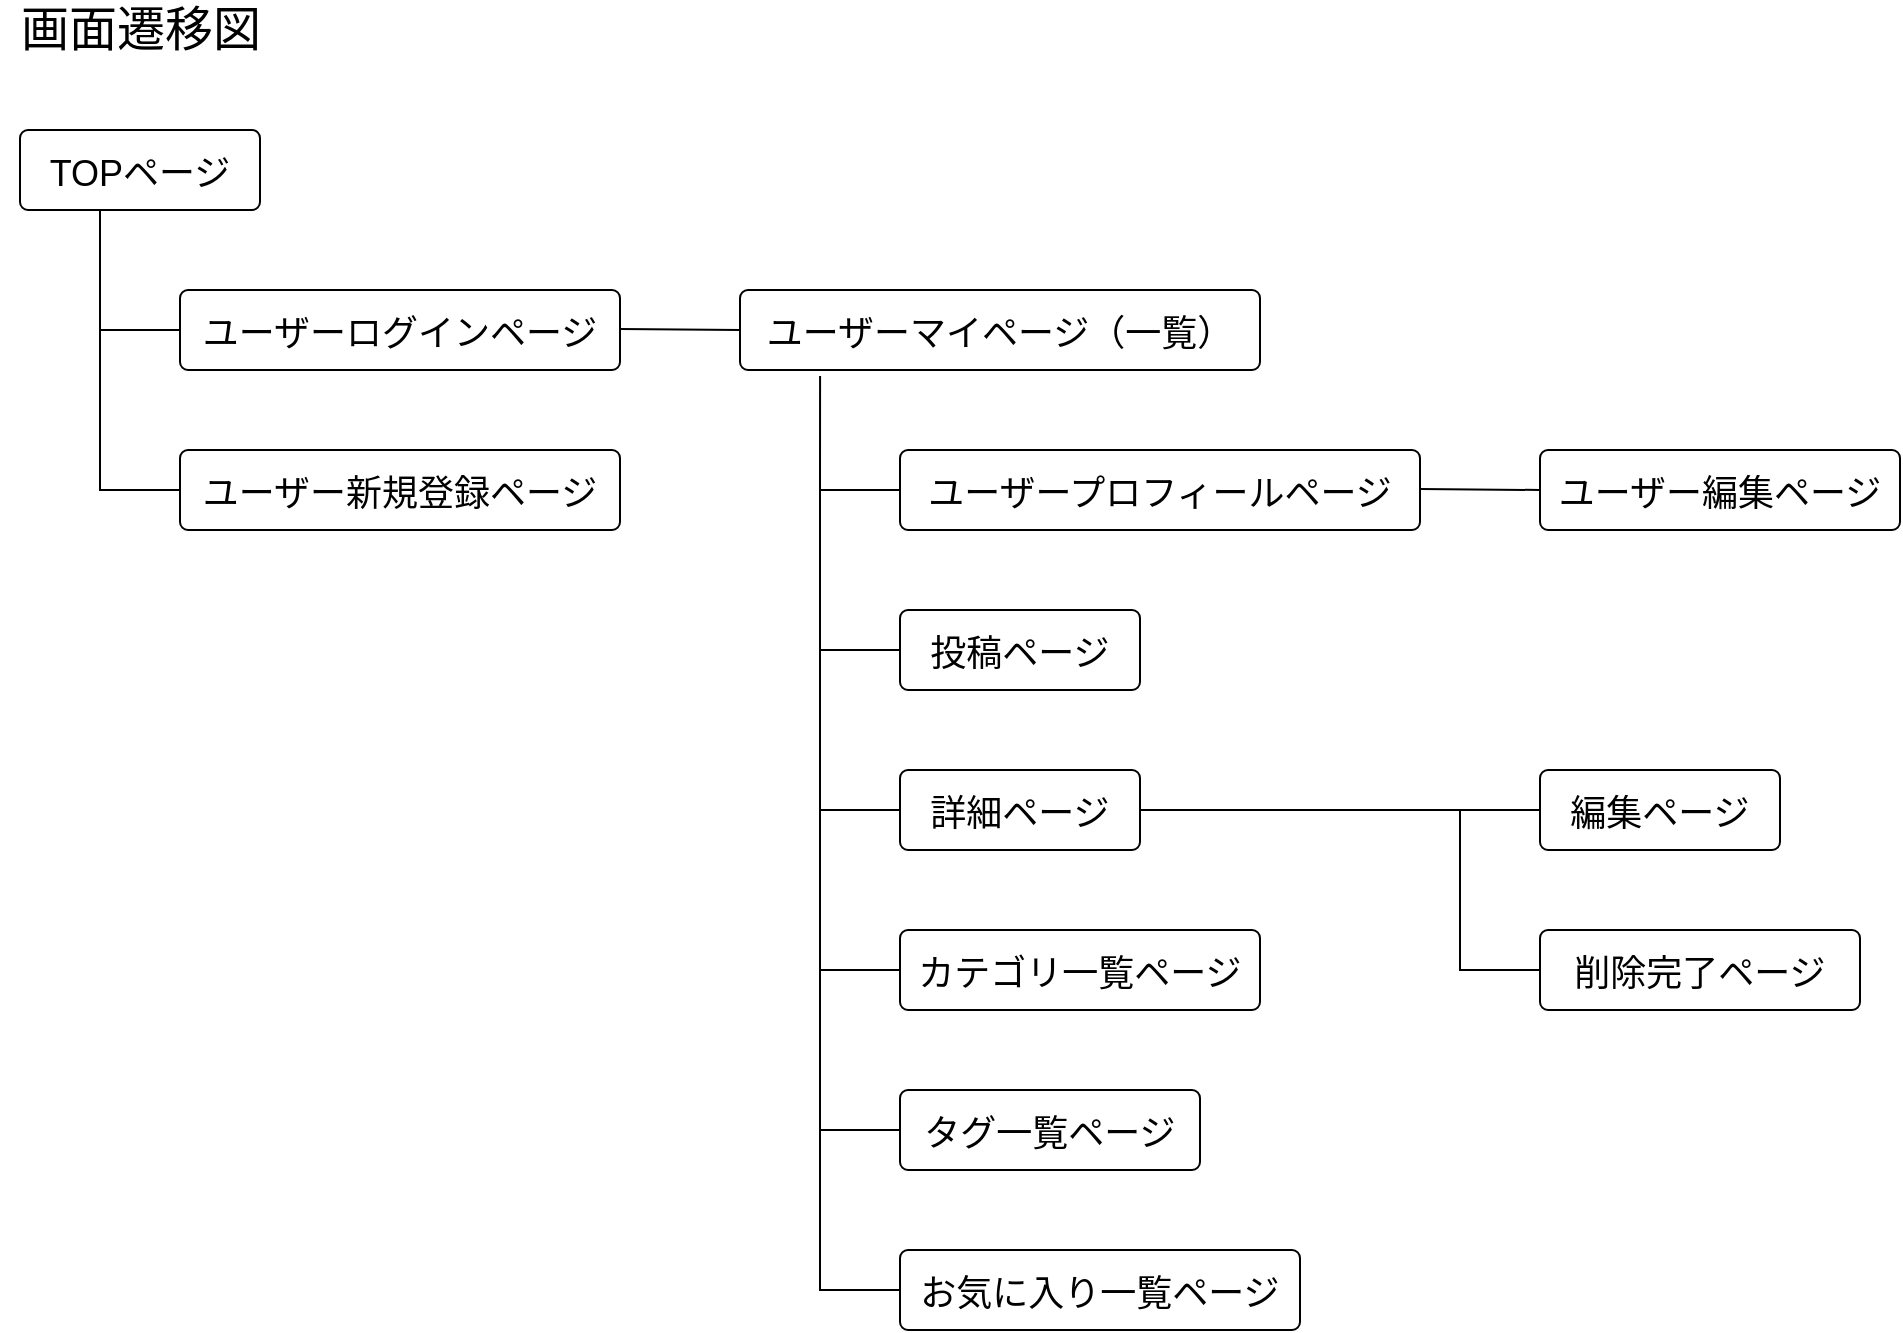 <mxfile>
    <diagram id="zcXqEdQ0TJcQUJvyiIXl" name="ページ1">
        <mxGraphModel dx="998" dy="700" grid="1" gridSize="10" guides="1" tooltips="1" connect="1" arrows="1" fold="1" page="1" pageScale="1" pageWidth="827" pageHeight="1169" math="0" shadow="0">
            <root>
                <mxCell id="0"/>
                <mxCell id="1" parent="0"/>
                <mxCell id="2" value="&lt;span style=&quot;font-size: 24px&quot;&gt;画面遷移図&lt;/span&gt;" style="text;html=1;resizable=0;autosize=1;align=center;verticalAlign=middle;points=[];fillColor=none;strokeColor=none;rounded=0;" vertex="1" parent="1">
                    <mxGeometry x="30" y="20" width="140" height="20" as="geometry"/>
                </mxCell>
                <mxCell id="3" value="&lt;font style=&quot;font-size: 18px&quot;&gt;TOPページ&lt;/font&gt;" style="rounded=1;arcSize=10;whiteSpace=wrap;html=1;align=center;fontSize=24;" vertex="1" parent="1">
                    <mxGeometry x="40" y="80" width="120" height="40" as="geometry"/>
                </mxCell>
                <mxCell id="4" value="&lt;span style=&quot;font-size: 18px&quot;&gt;ユーザーログインページ&lt;/span&gt;" style="rounded=1;arcSize=10;whiteSpace=wrap;html=1;align=center;fontSize=24;" vertex="1" parent="1">
                    <mxGeometry x="120" y="160" width="220" height="40" as="geometry"/>
                </mxCell>
                <mxCell id="6" value="&lt;span style=&quot;font-size: 18px&quot;&gt;ユーザー新規登録ページ&lt;/span&gt;" style="rounded=1;arcSize=10;whiteSpace=wrap;html=1;align=center;fontSize=24;" vertex="1" parent="1">
                    <mxGeometry x="120" y="240" width="220" height="40" as="geometry"/>
                </mxCell>
                <mxCell id="7" value="&lt;span style=&quot;font-size: 18px&quot;&gt;ユーザープロフィールページ&lt;/span&gt;" style="rounded=1;arcSize=10;whiteSpace=wrap;html=1;align=center;fontSize=24;" vertex="1" parent="1">
                    <mxGeometry x="480" y="240" width="260" height="40" as="geometry"/>
                </mxCell>
                <mxCell id="8" value="&lt;span style=&quot;font-size: 18px&quot;&gt;ユーザーマイページ（一覧）&lt;/span&gt;" style="rounded=1;arcSize=10;whiteSpace=wrap;html=1;align=center;fontSize=24;" vertex="1" parent="1">
                    <mxGeometry x="400" y="160" width="260" height="40" as="geometry"/>
                </mxCell>
                <mxCell id="10" value="&lt;span style=&quot;font-size: 18px&quot;&gt;詳細ページ&lt;br&gt;&lt;/span&gt;" style="rounded=1;arcSize=10;whiteSpace=wrap;html=1;align=center;fontSize=24;" vertex="1" parent="1">
                    <mxGeometry x="480" y="400" width="120" height="40" as="geometry"/>
                </mxCell>
                <mxCell id="27" value="&lt;span style=&quot;font-size: 18px&quot;&gt;編集ページ&lt;br&gt;&lt;/span&gt;" style="rounded=1;arcSize=10;whiteSpace=wrap;html=1;align=center;fontSize=24;" vertex="1" parent="1">
                    <mxGeometry x="800" y="400" width="120" height="40" as="geometry"/>
                </mxCell>
                <mxCell id="28" value="&lt;span style=&quot;font-size: 18px&quot;&gt;削除完了ページ&lt;br&gt;&lt;/span&gt;" style="rounded=1;arcSize=10;whiteSpace=wrap;html=1;align=center;fontSize=24;" vertex="1" parent="1">
                    <mxGeometry x="800" y="480" width="160" height="40" as="geometry"/>
                </mxCell>
                <mxCell id="29" value="" style="endArrow=none;html=1;rounded=0;fontSize=18;exitX=1;exitY=0.5;exitDx=0;exitDy=0;entryX=0;entryY=0.5;entryDx=0;entryDy=0;" edge="1" parent="1" source="10" target="27">
                    <mxGeometry relative="1" as="geometry">
                        <mxPoint x="320" y="499.5" as="sourcePoint"/>
                        <mxPoint x="400" y="499.5" as="targetPoint"/>
                    </mxGeometry>
                </mxCell>
                <mxCell id="31" value="&lt;span style=&quot;font-size: 18px&quot;&gt;ユーザー編集ページ&lt;br&gt;&lt;/span&gt;" style="rounded=1;arcSize=10;whiteSpace=wrap;html=1;align=center;fontSize=24;" vertex="1" parent="1">
                    <mxGeometry x="800" y="240" width="180" height="40" as="geometry"/>
                </mxCell>
                <mxCell id="33" value="&lt;span style=&quot;font-size: 18px&quot;&gt;カテゴリ一覧ページ&lt;br&gt;&lt;/span&gt;" style="rounded=1;arcSize=10;whiteSpace=wrap;html=1;align=center;fontSize=24;" vertex="1" parent="1">
                    <mxGeometry x="480" y="480" width="180" height="40" as="geometry"/>
                </mxCell>
                <mxCell id="9" value="&lt;span style=&quot;font-size: 18px&quot;&gt;投稿ページ&lt;br&gt;&lt;/span&gt;" style="rounded=1;arcSize=10;whiteSpace=wrap;html=1;align=center;fontSize=24;" vertex="1" parent="1">
                    <mxGeometry x="480" y="320" width="120" height="40" as="geometry"/>
                </mxCell>
                <mxCell id="36" value="" style="endArrow=none;html=1;rounded=0;fontSize=18;entryX=0;entryY=0.5;entryDx=0;entryDy=0;exitX=0.154;exitY=1.075;exitDx=0;exitDy=0;exitPerimeter=0;" edge="1" parent="1" source="8" target="7">
                    <mxGeometry relative="1" as="geometry">
                        <mxPoint x="460" y="200" as="sourcePoint"/>
                        <mxPoint x="500" y="280" as="targetPoint"/>
                        <Array as="points">
                            <mxPoint x="440" y="260"/>
                        </Array>
                    </mxGeometry>
                </mxCell>
                <mxCell id="38" value="" style="endArrow=none;html=1;rounded=0;fontSize=18;entryX=0;entryY=0.5;entryDx=0;entryDy=0;" edge="1" parent="1">
                    <mxGeometry relative="1" as="geometry">
                        <mxPoint x="440" y="260" as="sourcePoint"/>
                        <mxPoint x="480" y="340" as="targetPoint"/>
                        <Array as="points">
                            <mxPoint x="440" y="340"/>
                        </Array>
                    </mxGeometry>
                </mxCell>
                <mxCell id="39" value="" style="endArrow=none;html=1;rounded=0;fontSize=18;entryX=0;entryY=0.5;entryDx=0;entryDy=0;" edge="1" parent="1" target="4">
                    <mxGeometry relative="1" as="geometry">
                        <mxPoint x="80" y="120" as="sourcePoint"/>
                        <mxPoint x="120" y="200" as="targetPoint"/>
                        <Array as="points">
                            <mxPoint x="80" y="180"/>
                        </Array>
                    </mxGeometry>
                </mxCell>
                <mxCell id="40" value="" style="endArrow=none;html=1;rounded=0;fontSize=18;entryX=0;entryY=0.5;entryDx=0;entryDy=0;" edge="1" parent="1">
                    <mxGeometry relative="1" as="geometry">
                        <mxPoint x="80" y="180" as="sourcePoint"/>
                        <mxPoint x="120" y="260" as="targetPoint"/>
                        <Array as="points">
                            <mxPoint x="80" y="260"/>
                        </Array>
                    </mxGeometry>
                </mxCell>
                <mxCell id="41" value="" style="endArrow=none;html=1;rounded=0;fontSize=18;exitX=1;exitY=0.5;exitDx=0;exitDy=0;entryX=0;entryY=0.5;entryDx=0;entryDy=0;" edge="1" parent="1" target="8">
                    <mxGeometry relative="1" as="geometry">
                        <mxPoint x="340" y="179.5" as="sourcePoint"/>
                        <mxPoint x="420" y="179.5" as="targetPoint"/>
                    </mxGeometry>
                </mxCell>
                <mxCell id="42" value="" style="endArrow=none;html=1;rounded=0;fontSize=18;entryX=0;entryY=0.5;entryDx=0;entryDy=0;" edge="1" parent="1">
                    <mxGeometry relative="1" as="geometry">
                        <mxPoint x="440" y="340" as="sourcePoint"/>
                        <mxPoint x="480" y="420" as="targetPoint"/>
                        <Array as="points">
                            <mxPoint x="440" y="420"/>
                        </Array>
                    </mxGeometry>
                </mxCell>
                <mxCell id="43" value="" style="endArrow=none;html=1;rounded=0;fontSize=18;exitX=1;exitY=0.5;exitDx=0;exitDy=0;entryX=0;entryY=0.5;entryDx=0;entryDy=0;" edge="1" parent="1" target="31">
                    <mxGeometry relative="1" as="geometry">
                        <mxPoint x="740" y="259.5" as="sourcePoint"/>
                        <mxPoint x="820" y="259.5" as="targetPoint"/>
                    </mxGeometry>
                </mxCell>
                <mxCell id="44" value="" style="endArrow=none;html=1;rounded=0;fontSize=18;entryX=0;entryY=0.5;entryDx=0;entryDy=0;" edge="1" parent="1">
                    <mxGeometry relative="1" as="geometry">
                        <mxPoint x="440" y="420" as="sourcePoint"/>
                        <mxPoint x="480" y="500" as="targetPoint"/>
                        <Array as="points">
                            <mxPoint x="440" y="500"/>
                        </Array>
                    </mxGeometry>
                </mxCell>
                <mxCell id="45" value="&lt;span style=&quot;font-size: 18px&quot;&gt;タグ一覧ページ&lt;br&gt;&lt;/span&gt;" style="rounded=1;arcSize=10;whiteSpace=wrap;html=1;align=center;fontSize=24;" vertex="1" parent="1">
                    <mxGeometry x="480" y="560" width="150" height="40" as="geometry"/>
                </mxCell>
                <mxCell id="46" value="&lt;span style=&quot;font-size: 18px&quot;&gt;お気に入り一覧ページ&lt;br&gt;&lt;/span&gt;" style="rounded=1;arcSize=10;whiteSpace=wrap;html=1;align=center;fontSize=24;" vertex="1" parent="1">
                    <mxGeometry x="480" y="640" width="200" height="40" as="geometry"/>
                </mxCell>
                <mxCell id="47" value="" style="endArrow=none;html=1;rounded=0;fontSize=18;entryX=0;entryY=0.5;entryDx=0;entryDy=0;" edge="1" parent="1">
                    <mxGeometry relative="1" as="geometry">
                        <mxPoint x="440" y="500" as="sourcePoint"/>
                        <mxPoint x="480" y="580" as="targetPoint"/>
                        <Array as="points">
                            <mxPoint x="440" y="580"/>
                        </Array>
                    </mxGeometry>
                </mxCell>
                <mxCell id="48" value="" style="endArrow=none;html=1;rounded=0;fontSize=18;entryX=0;entryY=0.5;entryDx=0;entryDy=0;" edge="1" parent="1">
                    <mxGeometry relative="1" as="geometry">
                        <mxPoint x="440" y="580" as="sourcePoint"/>
                        <mxPoint x="480" y="660" as="targetPoint"/>
                        <Array as="points">
                            <mxPoint x="440" y="660"/>
                        </Array>
                    </mxGeometry>
                </mxCell>
                <mxCell id="49" value="" style="endArrow=none;html=1;rounded=0;fontSize=18;entryX=0;entryY=0.5;entryDx=0;entryDy=0;" edge="1" parent="1">
                    <mxGeometry relative="1" as="geometry">
                        <mxPoint x="760" y="420" as="sourcePoint"/>
                        <mxPoint x="800" y="500" as="targetPoint"/>
                        <Array as="points">
                            <mxPoint x="760" y="500"/>
                        </Array>
                    </mxGeometry>
                </mxCell>
            </root>
        </mxGraphModel>
    </diagram>
</mxfile>